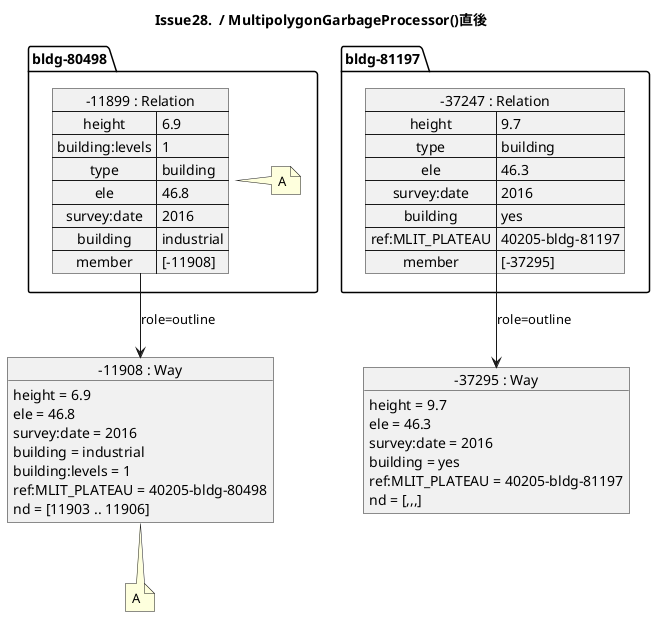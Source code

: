 ﻿@startuml
title Issue28.  / MultipolygonGarbageProcessor()直後

object "-37295 : Way" as Way_37295 {
  height = 9.7
  ele = 46.3
  survey:date = 2016
  building = yes
  ref:MLIT_PLATEAU = 40205-bldg-81197
  nd = [,,,]
}
package bldg-81197 {
  map "-37247 : Relation" as Relation_37247 {
    height => 9.7
    type => building
    ele => 46.3
    survey:date => 2016
    building => yes
    ref:MLIT_PLATEAU => 40205-bldg-81197
    member => [-37295]
  }
  Relation_37247::member --> Way_37295 : role=outline
}

object "-11908 : Way" as Way_11908 {
  height = 6.9
  ele = 46.8
  survey:date = 2016
  building = industrial
  building:levels = 1
  ref:MLIT_PLATEAU = 40205-bldg-80498
  nd = [11903 .. 11906]
}
note bottom : A

package bldg-80498 {
  map "-11899 : Relation" as Relation_11899 {
    height => 6.9
    building:levels => 1
    type => building
    ele => 46.8
    survey:date => 2016
    building => industrial
    member => [-11908]
  }
  note right : A
  Relation_11899::member --> Way_11908 : role=outline
}

@enduml
